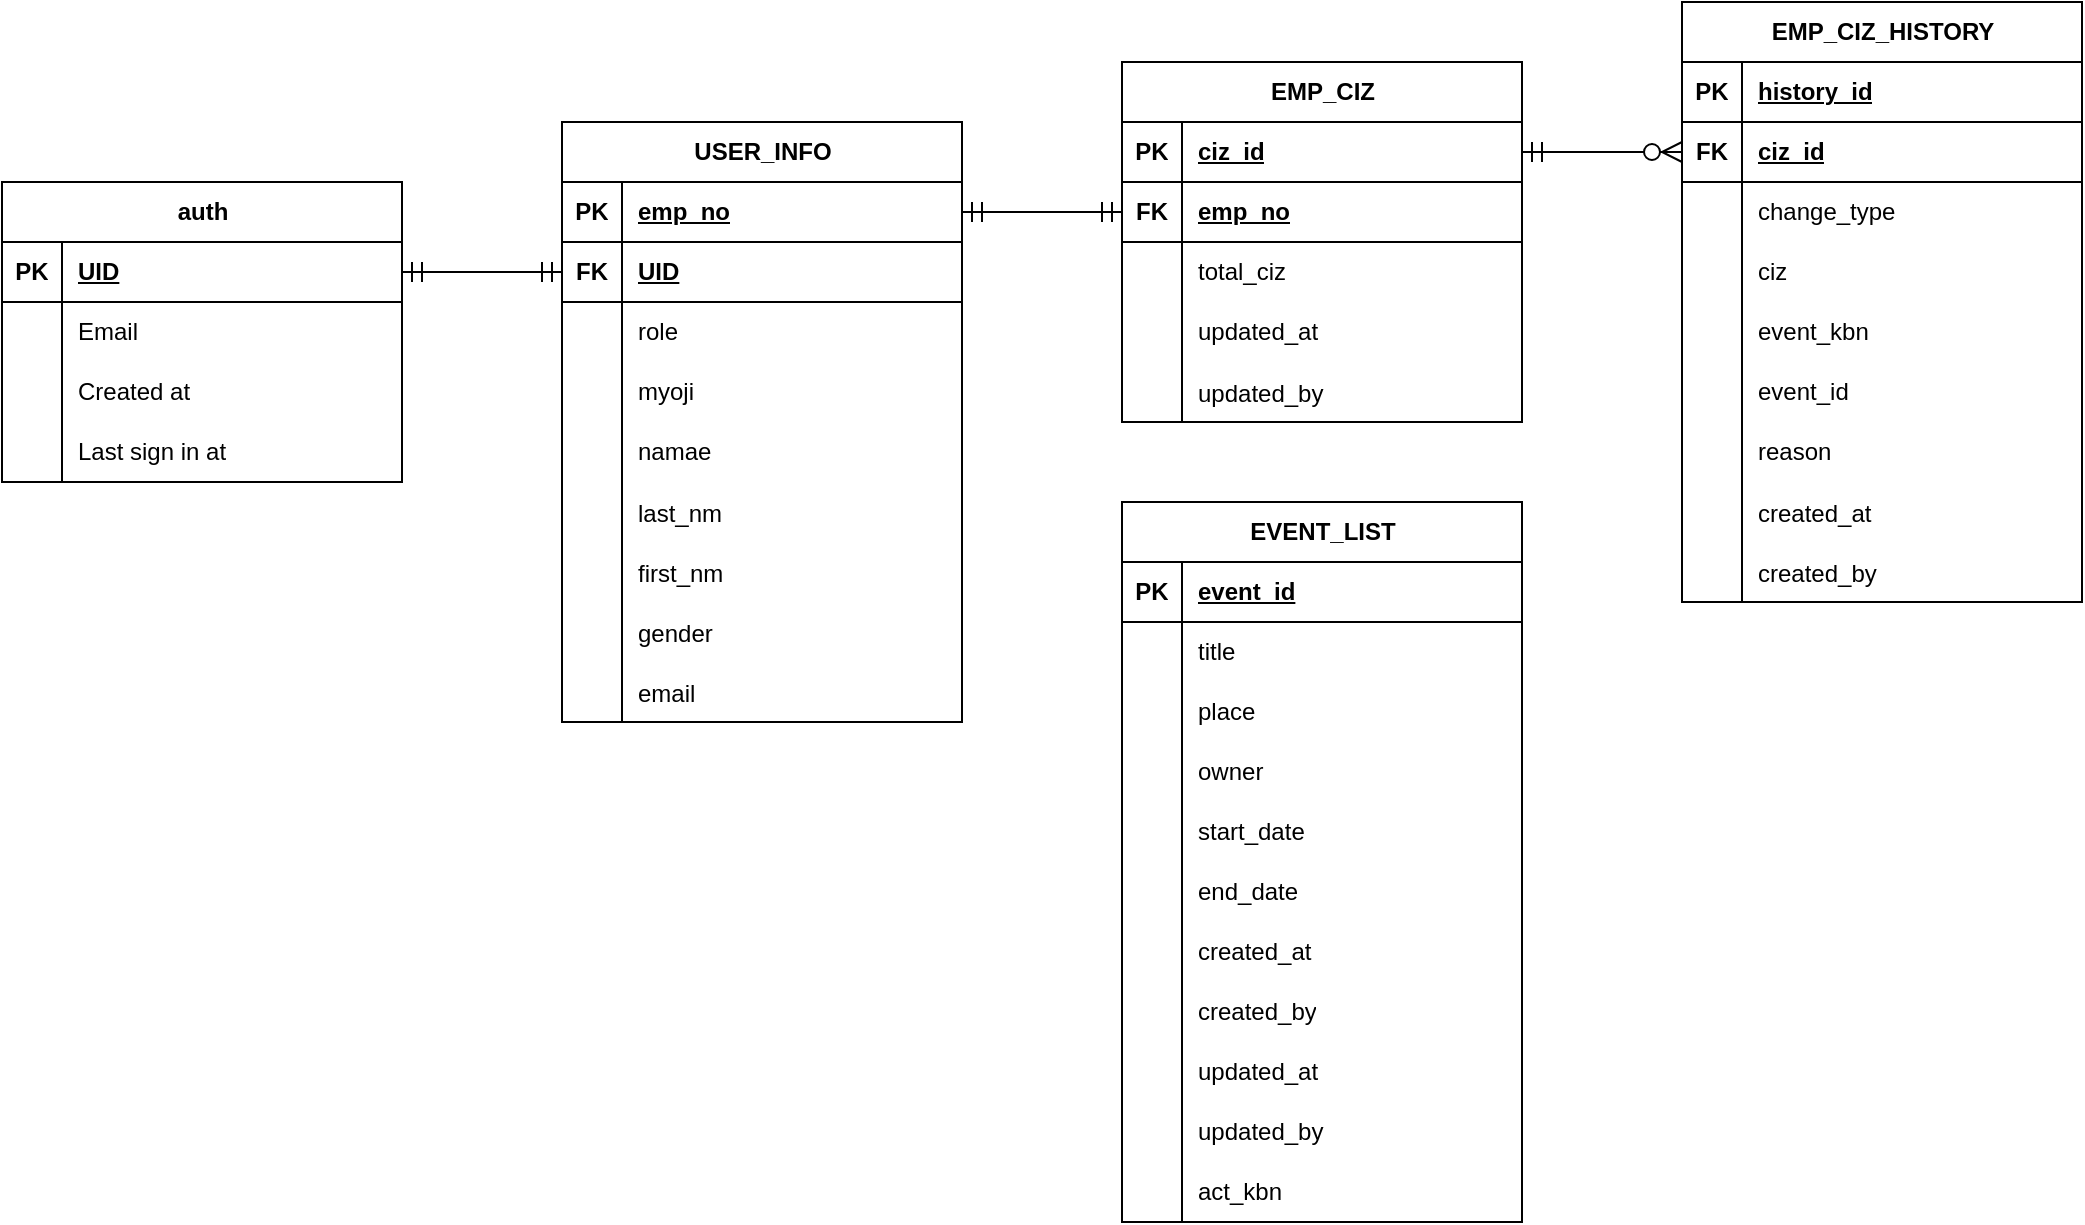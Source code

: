 <mxfile version="26.0.1">
  <diagram id="R2lEEEUBdFMjLlhIrx00" name="Page-1">
    <mxGraphModel dx="1434" dy="756" grid="1" gridSize="10" guides="1" tooltips="1" connect="1" arrows="1" fold="1" page="1" pageScale="1" pageWidth="850" pageHeight="1100" math="0" shadow="0" extFonts="Permanent Marker^https://fonts.googleapis.com/css?family=Permanent+Marker">
      <root>
        <mxCell id="0" />
        <mxCell id="1" parent="0" />
        <mxCell id="3L9xGnN6eGeEuHQQ9Hih-1" value="auth" style="shape=table;startSize=30;container=1;collapsible=1;childLayout=tableLayout;fixedRows=1;rowLines=0;fontStyle=1;align=center;resizeLast=1;html=1;" parent="1" vertex="1">
          <mxGeometry x="40" y="120" width="200" height="150" as="geometry">
            <mxRectangle x="80" y="190" width="60" height="30" as="alternateBounds" />
          </mxGeometry>
        </mxCell>
        <mxCell id="3L9xGnN6eGeEuHQQ9Hih-2" value="" style="shape=tableRow;horizontal=0;startSize=0;swimlaneHead=0;swimlaneBody=0;fillColor=none;collapsible=0;dropTarget=0;points=[[0,0.5],[1,0.5]];portConstraint=eastwest;top=0;left=0;right=0;bottom=1;" parent="3L9xGnN6eGeEuHQQ9Hih-1" vertex="1">
          <mxGeometry y="30" width="200" height="30" as="geometry" />
        </mxCell>
        <mxCell id="3L9xGnN6eGeEuHQQ9Hih-3" value="PK" style="shape=partialRectangle;connectable=0;fillColor=none;top=0;left=0;bottom=0;right=0;fontStyle=1;overflow=hidden;whiteSpace=wrap;html=1;" parent="3L9xGnN6eGeEuHQQ9Hih-2" vertex="1">
          <mxGeometry width="30" height="30" as="geometry">
            <mxRectangle width="30" height="30" as="alternateBounds" />
          </mxGeometry>
        </mxCell>
        <mxCell id="3L9xGnN6eGeEuHQQ9Hih-4" value="UID" style="shape=partialRectangle;connectable=0;fillColor=none;top=0;left=0;bottom=0;right=0;align=left;spacingLeft=6;fontStyle=5;overflow=hidden;whiteSpace=wrap;html=1;" parent="3L9xGnN6eGeEuHQQ9Hih-2" vertex="1">
          <mxGeometry x="30" width="170" height="30" as="geometry">
            <mxRectangle width="170" height="30" as="alternateBounds" />
          </mxGeometry>
        </mxCell>
        <mxCell id="3L9xGnN6eGeEuHQQ9Hih-5" value="" style="shape=tableRow;horizontal=0;startSize=0;swimlaneHead=0;swimlaneBody=0;fillColor=none;collapsible=0;dropTarget=0;points=[[0,0.5],[1,0.5]];portConstraint=eastwest;top=0;left=0;right=0;bottom=0;" parent="3L9xGnN6eGeEuHQQ9Hih-1" vertex="1">
          <mxGeometry y="60" width="200" height="30" as="geometry" />
        </mxCell>
        <mxCell id="3L9xGnN6eGeEuHQQ9Hih-6" value="" style="shape=partialRectangle;connectable=0;fillColor=none;top=0;left=0;bottom=0;right=0;editable=1;overflow=hidden;whiteSpace=wrap;html=1;" parent="3L9xGnN6eGeEuHQQ9Hih-5" vertex="1">
          <mxGeometry width="30" height="30" as="geometry">
            <mxRectangle width="30" height="30" as="alternateBounds" />
          </mxGeometry>
        </mxCell>
        <mxCell id="3L9xGnN6eGeEuHQQ9Hih-7" value="Email" style="shape=partialRectangle;connectable=0;fillColor=none;top=0;left=0;bottom=0;right=0;align=left;spacingLeft=6;overflow=hidden;whiteSpace=wrap;html=1;" parent="3L9xGnN6eGeEuHQQ9Hih-5" vertex="1">
          <mxGeometry x="30" width="170" height="30" as="geometry">
            <mxRectangle width="170" height="30" as="alternateBounds" />
          </mxGeometry>
        </mxCell>
        <mxCell id="3L9xGnN6eGeEuHQQ9Hih-8" value="" style="shape=tableRow;horizontal=0;startSize=0;swimlaneHead=0;swimlaneBody=0;fillColor=none;collapsible=0;dropTarget=0;points=[[0,0.5],[1,0.5]];portConstraint=eastwest;top=0;left=0;right=0;bottom=0;" parent="3L9xGnN6eGeEuHQQ9Hih-1" vertex="1">
          <mxGeometry y="90" width="200" height="30" as="geometry" />
        </mxCell>
        <mxCell id="3L9xGnN6eGeEuHQQ9Hih-9" value="" style="shape=partialRectangle;connectable=0;fillColor=none;top=0;left=0;bottom=0;right=0;editable=1;overflow=hidden;whiteSpace=wrap;html=1;" parent="3L9xGnN6eGeEuHQQ9Hih-8" vertex="1">
          <mxGeometry width="30" height="30" as="geometry">
            <mxRectangle width="30" height="30" as="alternateBounds" />
          </mxGeometry>
        </mxCell>
        <mxCell id="3L9xGnN6eGeEuHQQ9Hih-10" value="Created at" style="shape=partialRectangle;connectable=0;fillColor=none;top=0;left=0;bottom=0;right=0;align=left;spacingLeft=6;overflow=hidden;whiteSpace=wrap;html=1;" parent="3L9xGnN6eGeEuHQQ9Hih-8" vertex="1">
          <mxGeometry x="30" width="170" height="30" as="geometry">
            <mxRectangle width="170" height="30" as="alternateBounds" />
          </mxGeometry>
        </mxCell>
        <mxCell id="3L9xGnN6eGeEuHQQ9Hih-11" value="" style="shape=tableRow;horizontal=0;startSize=0;swimlaneHead=0;swimlaneBody=0;fillColor=none;collapsible=0;dropTarget=0;points=[[0,0.5],[1,0.5]];portConstraint=eastwest;top=0;left=0;right=0;bottom=0;" parent="3L9xGnN6eGeEuHQQ9Hih-1" vertex="1">
          <mxGeometry y="120" width="200" height="30" as="geometry" />
        </mxCell>
        <mxCell id="3L9xGnN6eGeEuHQQ9Hih-12" value="" style="shape=partialRectangle;connectable=0;fillColor=none;top=0;left=0;bottom=0;right=0;editable=1;overflow=hidden;whiteSpace=wrap;html=1;" parent="3L9xGnN6eGeEuHQQ9Hih-11" vertex="1">
          <mxGeometry width="30" height="30" as="geometry">
            <mxRectangle width="30" height="30" as="alternateBounds" />
          </mxGeometry>
        </mxCell>
        <mxCell id="3L9xGnN6eGeEuHQQ9Hih-13" value="Last sign in at" style="shape=partialRectangle;connectable=0;fillColor=none;top=0;left=0;bottom=0;right=0;align=left;spacingLeft=6;overflow=hidden;whiteSpace=wrap;html=1;" parent="3L9xGnN6eGeEuHQQ9Hih-11" vertex="1">
          <mxGeometry x="30" width="170" height="30" as="geometry">
            <mxRectangle width="170" height="30" as="alternateBounds" />
          </mxGeometry>
        </mxCell>
        <mxCell id="3L9xGnN6eGeEuHQQ9Hih-14" value="" style="edgeStyle=entityRelationEdgeStyle;fontSize=12;html=1;endArrow=ERmandOne;startArrow=ERmandOne;rounded=0;startSize=8;endSize=8;curved=1;exitX=1;exitY=0.5;exitDx=0;exitDy=0;entryX=0;entryY=0.5;entryDx=0;entryDy=0;" parent="1" source="3L9xGnN6eGeEuHQQ9Hih-2" target="3L9xGnN6eGeEuHQQ9Hih-34" edge="1">
          <mxGeometry width="100" height="100" relative="1" as="geometry">
            <mxPoint x="570" y="390" as="sourcePoint" />
            <mxPoint x="330" y="230" as="targetPoint" />
            <Array as="points">
              <mxPoint x="320" y="180" />
              <mxPoint x="300" y="150" />
              <mxPoint x="320" y="140" />
              <mxPoint x="240" y="190" />
            </Array>
          </mxGeometry>
        </mxCell>
        <mxCell id="3L9xGnN6eGeEuHQQ9Hih-15" value="USER_INFO" style="shape=table;startSize=30;container=1;collapsible=1;childLayout=tableLayout;fixedRows=1;rowLines=0;fontStyle=1;align=center;resizeLast=1;html=1;" parent="1" vertex="1">
          <mxGeometry x="320" y="90" width="200" height="300" as="geometry" />
        </mxCell>
        <mxCell id="3L9xGnN6eGeEuHQQ9Hih-16" value="" style="shape=tableRow;horizontal=0;startSize=0;swimlaneHead=0;swimlaneBody=0;fillColor=none;collapsible=0;dropTarget=0;points=[[0,0.5],[1,0.5]];portConstraint=eastwest;top=0;left=0;right=0;bottom=1;" parent="3L9xGnN6eGeEuHQQ9Hih-15" vertex="1">
          <mxGeometry y="30" width="200" height="30" as="geometry" />
        </mxCell>
        <mxCell id="3L9xGnN6eGeEuHQQ9Hih-17" value="PK" style="shape=partialRectangle;connectable=0;fillColor=none;top=0;left=0;bottom=0;right=0;fontStyle=1;overflow=hidden;whiteSpace=wrap;html=1;" parent="3L9xGnN6eGeEuHQQ9Hih-16" vertex="1">
          <mxGeometry width="30" height="30" as="geometry">
            <mxRectangle width="30" height="30" as="alternateBounds" />
          </mxGeometry>
        </mxCell>
        <mxCell id="3L9xGnN6eGeEuHQQ9Hih-18" value="emp_no" style="shape=partialRectangle;connectable=0;fillColor=none;top=0;left=0;bottom=0;right=0;align=left;spacingLeft=6;fontStyle=5;overflow=hidden;whiteSpace=wrap;html=1;" parent="3L9xGnN6eGeEuHQQ9Hih-16" vertex="1">
          <mxGeometry x="30" width="170" height="30" as="geometry">
            <mxRectangle width="170" height="30" as="alternateBounds" />
          </mxGeometry>
        </mxCell>
        <mxCell id="3L9xGnN6eGeEuHQQ9Hih-34" value="" style="shape=tableRow;horizontal=0;startSize=0;swimlaneHead=0;swimlaneBody=0;fillColor=none;collapsible=0;dropTarget=0;points=[[0,0.5],[1,0.5]];portConstraint=eastwest;top=0;left=0;right=0;bottom=1;" parent="3L9xGnN6eGeEuHQQ9Hih-15" vertex="1">
          <mxGeometry y="60" width="200" height="30" as="geometry" />
        </mxCell>
        <mxCell id="3L9xGnN6eGeEuHQQ9Hih-35" value="FK" style="shape=partialRectangle;connectable=0;fillColor=none;top=0;left=0;bottom=0;right=0;fontStyle=1;overflow=hidden;whiteSpace=wrap;html=1;" parent="3L9xGnN6eGeEuHQQ9Hih-34" vertex="1">
          <mxGeometry width="30" height="30" as="geometry">
            <mxRectangle width="30" height="30" as="alternateBounds" />
          </mxGeometry>
        </mxCell>
        <mxCell id="3L9xGnN6eGeEuHQQ9Hih-36" value="UID" style="shape=partialRectangle;connectable=0;fillColor=none;top=0;left=0;bottom=0;right=0;align=left;spacingLeft=6;fontStyle=5;overflow=hidden;whiteSpace=wrap;html=1;" parent="3L9xGnN6eGeEuHQQ9Hih-34" vertex="1">
          <mxGeometry x="30" width="170" height="30" as="geometry">
            <mxRectangle width="170" height="30" as="alternateBounds" />
          </mxGeometry>
        </mxCell>
        <mxCell id="3L9xGnN6eGeEuHQQ9Hih-19" value="" style="shape=tableRow;horizontal=0;startSize=0;swimlaneHead=0;swimlaneBody=0;fillColor=none;collapsible=0;dropTarget=0;points=[[0,0.5],[1,0.5]];portConstraint=eastwest;top=0;left=0;right=0;bottom=0;" parent="3L9xGnN6eGeEuHQQ9Hih-15" vertex="1">
          <mxGeometry y="90" width="200" height="30" as="geometry" />
        </mxCell>
        <mxCell id="3L9xGnN6eGeEuHQQ9Hih-20" value="" style="shape=partialRectangle;connectable=0;fillColor=none;top=0;left=0;bottom=0;right=0;editable=1;overflow=hidden;whiteSpace=wrap;html=1;" parent="3L9xGnN6eGeEuHQQ9Hih-19" vertex="1">
          <mxGeometry width="30" height="30" as="geometry">
            <mxRectangle width="30" height="30" as="alternateBounds" />
          </mxGeometry>
        </mxCell>
        <mxCell id="3L9xGnN6eGeEuHQQ9Hih-21" value="role" style="shape=partialRectangle;connectable=0;fillColor=none;top=0;left=0;bottom=0;right=0;align=left;spacingLeft=6;overflow=hidden;whiteSpace=wrap;html=1;" parent="3L9xGnN6eGeEuHQQ9Hih-19" vertex="1">
          <mxGeometry x="30" width="170" height="30" as="geometry">
            <mxRectangle width="170" height="30" as="alternateBounds" />
          </mxGeometry>
        </mxCell>
        <mxCell id="3L9xGnN6eGeEuHQQ9Hih-22" value="" style="shape=tableRow;horizontal=0;startSize=0;swimlaneHead=0;swimlaneBody=0;fillColor=none;collapsible=0;dropTarget=0;points=[[0,0.5],[1,0.5]];portConstraint=eastwest;top=0;left=0;right=0;bottom=0;" parent="3L9xGnN6eGeEuHQQ9Hih-15" vertex="1">
          <mxGeometry y="120" width="200" height="30" as="geometry" />
        </mxCell>
        <mxCell id="3L9xGnN6eGeEuHQQ9Hih-23" value="" style="shape=partialRectangle;connectable=0;fillColor=none;top=0;left=0;bottom=0;right=0;editable=1;overflow=hidden;whiteSpace=wrap;html=1;" parent="3L9xGnN6eGeEuHQQ9Hih-22" vertex="1">
          <mxGeometry width="30" height="30" as="geometry">
            <mxRectangle width="30" height="30" as="alternateBounds" />
          </mxGeometry>
        </mxCell>
        <mxCell id="3L9xGnN6eGeEuHQQ9Hih-24" value="myoji" style="shape=partialRectangle;connectable=0;fillColor=none;top=0;left=0;bottom=0;right=0;align=left;spacingLeft=6;overflow=hidden;whiteSpace=wrap;html=1;" parent="3L9xGnN6eGeEuHQQ9Hih-22" vertex="1">
          <mxGeometry x="30" width="170" height="30" as="geometry">
            <mxRectangle width="170" height="30" as="alternateBounds" />
          </mxGeometry>
        </mxCell>
        <mxCell id="3L9xGnN6eGeEuHQQ9Hih-25" value="" style="shape=tableRow;horizontal=0;startSize=0;swimlaneHead=0;swimlaneBody=0;fillColor=none;collapsible=0;dropTarget=0;points=[[0,0.5],[1,0.5]];portConstraint=eastwest;top=0;left=0;right=0;bottom=0;" parent="3L9xGnN6eGeEuHQQ9Hih-15" vertex="1">
          <mxGeometry y="150" width="200" height="30" as="geometry" />
        </mxCell>
        <mxCell id="3L9xGnN6eGeEuHQQ9Hih-26" value="" style="shape=partialRectangle;connectable=0;fillColor=none;top=0;left=0;bottom=0;right=0;editable=1;overflow=hidden;whiteSpace=wrap;html=1;" parent="3L9xGnN6eGeEuHQQ9Hih-25" vertex="1">
          <mxGeometry width="30" height="30" as="geometry">
            <mxRectangle width="30" height="30" as="alternateBounds" />
          </mxGeometry>
        </mxCell>
        <mxCell id="3L9xGnN6eGeEuHQQ9Hih-27" value="namae" style="shape=partialRectangle;connectable=0;fillColor=none;top=0;left=0;bottom=0;right=0;align=left;spacingLeft=6;overflow=hidden;whiteSpace=wrap;html=1;" parent="3L9xGnN6eGeEuHQQ9Hih-25" vertex="1">
          <mxGeometry x="30" width="170" height="30" as="geometry">
            <mxRectangle width="170" height="30" as="alternateBounds" />
          </mxGeometry>
        </mxCell>
        <mxCell id="3L9xGnN6eGeEuHQQ9Hih-58" value="" style="shape=tableRow;horizontal=0;startSize=0;swimlaneHead=0;swimlaneBody=0;fillColor=none;collapsible=0;dropTarget=0;points=[[0,0.5],[1,0.5]];portConstraint=eastwest;top=0;left=0;right=0;bottom=0;" parent="3L9xGnN6eGeEuHQQ9Hih-15" vertex="1">
          <mxGeometry y="180" width="200" height="30" as="geometry" />
        </mxCell>
        <mxCell id="3L9xGnN6eGeEuHQQ9Hih-59" value="" style="shape=partialRectangle;connectable=0;fillColor=none;top=0;left=0;bottom=0;right=0;editable=1;overflow=hidden;" parent="3L9xGnN6eGeEuHQQ9Hih-58" vertex="1">
          <mxGeometry width="30" height="30" as="geometry">
            <mxRectangle width="30" height="30" as="alternateBounds" />
          </mxGeometry>
        </mxCell>
        <mxCell id="3L9xGnN6eGeEuHQQ9Hih-60" value="last_nm" style="shape=partialRectangle;connectable=0;fillColor=none;top=0;left=0;bottom=0;right=0;align=left;spacingLeft=6;overflow=hidden;" parent="3L9xGnN6eGeEuHQQ9Hih-58" vertex="1">
          <mxGeometry x="30" width="170" height="30" as="geometry">
            <mxRectangle width="170" height="30" as="alternateBounds" />
          </mxGeometry>
        </mxCell>
        <mxCell id="3L9xGnN6eGeEuHQQ9Hih-50" value="" style="shape=tableRow;horizontal=0;startSize=0;swimlaneHead=0;swimlaneBody=0;fillColor=none;collapsible=0;dropTarget=0;points=[[0,0.5],[1,0.5]];portConstraint=eastwest;top=0;left=0;right=0;bottom=0;" parent="3L9xGnN6eGeEuHQQ9Hih-15" vertex="1">
          <mxGeometry y="210" width="200" height="30" as="geometry" />
        </mxCell>
        <mxCell id="3L9xGnN6eGeEuHQQ9Hih-51" value="" style="shape=partialRectangle;connectable=0;fillColor=none;top=0;left=0;bottom=0;right=0;editable=1;overflow=hidden;" parent="3L9xGnN6eGeEuHQQ9Hih-50" vertex="1">
          <mxGeometry width="30" height="30" as="geometry">
            <mxRectangle width="30" height="30" as="alternateBounds" />
          </mxGeometry>
        </mxCell>
        <mxCell id="3L9xGnN6eGeEuHQQ9Hih-52" value="first_nm" style="shape=partialRectangle;connectable=0;fillColor=none;top=0;left=0;bottom=0;right=0;align=left;spacingLeft=6;overflow=hidden;" parent="3L9xGnN6eGeEuHQQ9Hih-50" vertex="1">
          <mxGeometry x="30" width="170" height="30" as="geometry">
            <mxRectangle width="170" height="30" as="alternateBounds" />
          </mxGeometry>
        </mxCell>
        <mxCell id="3L9xGnN6eGeEuHQQ9Hih-46" value="" style="shape=tableRow;horizontal=0;startSize=0;swimlaneHead=0;swimlaneBody=0;fillColor=none;collapsible=0;dropTarget=0;points=[[0,0.5],[1,0.5]];portConstraint=eastwest;top=0;left=0;right=0;bottom=0;" parent="3L9xGnN6eGeEuHQQ9Hih-15" vertex="1">
          <mxGeometry y="240" width="200" height="30" as="geometry" />
        </mxCell>
        <mxCell id="3L9xGnN6eGeEuHQQ9Hih-47" value="" style="shape=partialRectangle;connectable=0;fillColor=none;top=0;left=0;bottom=0;right=0;editable=1;overflow=hidden;" parent="3L9xGnN6eGeEuHQQ9Hih-46" vertex="1">
          <mxGeometry width="30" height="30" as="geometry">
            <mxRectangle width="30" height="30" as="alternateBounds" />
          </mxGeometry>
        </mxCell>
        <mxCell id="3L9xGnN6eGeEuHQQ9Hih-48" value="gender" style="shape=partialRectangle;connectable=0;fillColor=none;top=0;left=0;bottom=0;right=0;align=left;spacingLeft=6;overflow=hidden;" parent="3L9xGnN6eGeEuHQQ9Hih-46" vertex="1">
          <mxGeometry x="30" width="170" height="30" as="geometry">
            <mxRectangle width="170" height="30" as="alternateBounds" />
          </mxGeometry>
        </mxCell>
        <mxCell id="3L9xGnN6eGeEuHQQ9Hih-54" value="" style="shape=tableRow;horizontal=0;startSize=0;swimlaneHead=0;swimlaneBody=0;fillColor=none;collapsible=0;dropTarget=0;points=[[0,0.5],[1,0.5]];portConstraint=eastwest;top=0;left=0;right=0;bottom=0;" parent="3L9xGnN6eGeEuHQQ9Hih-15" vertex="1">
          <mxGeometry y="270" width="200" height="30" as="geometry" />
        </mxCell>
        <mxCell id="3L9xGnN6eGeEuHQQ9Hih-55" value="" style="shape=partialRectangle;connectable=0;fillColor=none;top=0;left=0;bottom=0;right=0;editable=1;overflow=hidden;" parent="3L9xGnN6eGeEuHQQ9Hih-54" vertex="1">
          <mxGeometry width="30" height="30" as="geometry">
            <mxRectangle width="30" height="30" as="alternateBounds" />
          </mxGeometry>
        </mxCell>
        <mxCell id="3L9xGnN6eGeEuHQQ9Hih-56" value="email" style="shape=partialRectangle;connectable=0;fillColor=none;top=0;left=0;bottom=0;right=0;align=left;spacingLeft=6;overflow=hidden;" parent="3L9xGnN6eGeEuHQQ9Hih-54" vertex="1">
          <mxGeometry x="30" width="170" height="30" as="geometry">
            <mxRectangle width="170" height="30" as="alternateBounds" />
          </mxGeometry>
        </mxCell>
        <mxCell id="3L9xGnN6eGeEuHQQ9Hih-61" value="EMP_CIZ" style="shape=table;startSize=30;container=1;collapsible=1;childLayout=tableLayout;fixedRows=1;rowLines=0;fontStyle=1;align=center;resizeLast=1;html=1;" parent="1" vertex="1">
          <mxGeometry x="600" y="60" width="200" height="180" as="geometry" />
        </mxCell>
        <mxCell id="3L9xGnN6eGeEuHQQ9Hih-62" value="" style="shape=tableRow;horizontal=0;startSize=0;swimlaneHead=0;swimlaneBody=0;fillColor=none;collapsible=0;dropTarget=0;points=[[0,0.5],[1,0.5]];portConstraint=eastwest;top=0;left=0;right=0;bottom=1;" parent="3L9xGnN6eGeEuHQQ9Hih-61" vertex="1">
          <mxGeometry y="30" width="200" height="30" as="geometry" />
        </mxCell>
        <mxCell id="3L9xGnN6eGeEuHQQ9Hih-63" value="PK" style="shape=partialRectangle;connectable=0;fillColor=none;top=0;left=0;bottom=0;right=0;fontStyle=1;overflow=hidden;whiteSpace=wrap;html=1;" parent="3L9xGnN6eGeEuHQQ9Hih-62" vertex="1">
          <mxGeometry width="30" height="30" as="geometry">
            <mxRectangle width="30" height="30" as="alternateBounds" />
          </mxGeometry>
        </mxCell>
        <mxCell id="3L9xGnN6eGeEuHQQ9Hih-64" value="ciz_id" style="shape=partialRectangle;connectable=0;fillColor=none;top=0;left=0;bottom=0;right=0;align=left;spacingLeft=6;fontStyle=5;overflow=hidden;whiteSpace=wrap;html=1;" parent="3L9xGnN6eGeEuHQQ9Hih-62" vertex="1">
          <mxGeometry x="30" width="170" height="30" as="geometry">
            <mxRectangle width="170" height="30" as="alternateBounds" />
          </mxGeometry>
        </mxCell>
        <mxCell id="3L9xGnN6eGeEuHQQ9Hih-79" value="" style="shape=tableRow;horizontal=0;startSize=0;swimlaneHead=0;swimlaneBody=0;fillColor=none;collapsible=0;dropTarget=0;points=[[0,0.5],[1,0.5]];portConstraint=eastwest;top=0;left=0;right=0;bottom=1;" parent="3L9xGnN6eGeEuHQQ9Hih-61" vertex="1">
          <mxGeometry y="60" width="200" height="30" as="geometry" />
        </mxCell>
        <mxCell id="3L9xGnN6eGeEuHQQ9Hih-80" value="FK" style="shape=partialRectangle;connectable=0;fillColor=none;top=0;left=0;bottom=0;right=0;fontStyle=1;overflow=hidden;whiteSpace=wrap;html=1;" parent="3L9xGnN6eGeEuHQQ9Hih-79" vertex="1">
          <mxGeometry width="30" height="30" as="geometry">
            <mxRectangle width="30" height="30" as="alternateBounds" />
          </mxGeometry>
        </mxCell>
        <mxCell id="3L9xGnN6eGeEuHQQ9Hih-81" value="emp_no" style="shape=partialRectangle;connectable=0;fillColor=none;top=0;left=0;bottom=0;right=0;align=left;spacingLeft=6;fontStyle=5;overflow=hidden;whiteSpace=wrap;html=1;" parent="3L9xGnN6eGeEuHQQ9Hih-79" vertex="1">
          <mxGeometry x="30" width="170" height="30" as="geometry">
            <mxRectangle width="170" height="30" as="alternateBounds" />
          </mxGeometry>
        </mxCell>
        <mxCell id="3L9xGnN6eGeEuHQQ9Hih-65" value="" style="shape=tableRow;horizontal=0;startSize=0;swimlaneHead=0;swimlaneBody=0;fillColor=none;collapsible=0;dropTarget=0;points=[[0,0.5],[1,0.5]];portConstraint=eastwest;top=0;left=0;right=0;bottom=0;" parent="3L9xGnN6eGeEuHQQ9Hih-61" vertex="1">
          <mxGeometry y="90" width="200" height="30" as="geometry" />
        </mxCell>
        <mxCell id="3L9xGnN6eGeEuHQQ9Hih-66" value="" style="shape=partialRectangle;connectable=0;fillColor=none;top=0;left=0;bottom=0;right=0;editable=1;overflow=hidden;whiteSpace=wrap;html=1;" parent="3L9xGnN6eGeEuHQQ9Hih-65" vertex="1">
          <mxGeometry width="30" height="30" as="geometry">
            <mxRectangle width="30" height="30" as="alternateBounds" />
          </mxGeometry>
        </mxCell>
        <mxCell id="3L9xGnN6eGeEuHQQ9Hih-67" value="total_ciz" style="shape=partialRectangle;connectable=0;fillColor=none;top=0;left=0;bottom=0;right=0;align=left;spacingLeft=6;overflow=hidden;whiteSpace=wrap;html=1;" parent="3L9xGnN6eGeEuHQQ9Hih-65" vertex="1">
          <mxGeometry x="30" width="170" height="30" as="geometry">
            <mxRectangle width="170" height="30" as="alternateBounds" />
          </mxGeometry>
        </mxCell>
        <mxCell id="3L9xGnN6eGeEuHQQ9Hih-68" value="" style="shape=tableRow;horizontal=0;startSize=0;swimlaneHead=0;swimlaneBody=0;fillColor=none;collapsible=0;dropTarget=0;points=[[0,0.5],[1,0.5]];portConstraint=eastwest;top=0;left=0;right=0;bottom=0;" parent="3L9xGnN6eGeEuHQQ9Hih-61" vertex="1">
          <mxGeometry y="120" width="200" height="30" as="geometry" />
        </mxCell>
        <mxCell id="3L9xGnN6eGeEuHQQ9Hih-69" value="" style="shape=partialRectangle;connectable=0;fillColor=none;top=0;left=0;bottom=0;right=0;editable=1;overflow=hidden;whiteSpace=wrap;html=1;" parent="3L9xGnN6eGeEuHQQ9Hih-68" vertex="1">
          <mxGeometry width="30" height="30" as="geometry">
            <mxRectangle width="30" height="30" as="alternateBounds" />
          </mxGeometry>
        </mxCell>
        <mxCell id="3L9xGnN6eGeEuHQQ9Hih-70" value="updated_at" style="shape=partialRectangle;connectable=0;fillColor=none;top=0;left=0;bottom=0;right=0;align=left;spacingLeft=6;overflow=hidden;whiteSpace=wrap;html=1;" parent="3L9xGnN6eGeEuHQQ9Hih-68" vertex="1">
          <mxGeometry x="30" width="170" height="30" as="geometry">
            <mxRectangle width="170" height="30" as="alternateBounds" />
          </mxGeometry>
        </mxCell>
        <mxCell id="3L9xGnN6eGeEuHQQ9Hih-86" value="" style="shape=tableRow;horizontal=0;startSize=0;swimlaneHead=0;swimlaneBody=0;fillColor=none;collapsible=0;dropTarget=0;points=[[0,0.5],[1,0.5]];portConstraint=eastwest;top=0;left=0;right=0;bottom=0;" parent="3L9xGnN6eGeEuHQQ9Hih-61" vertex="1">
          <mxGeometry y="150" width="200" height="30" as="geometry" />
        </mxCell>
        <mxCell id="3L9xGnN6eGeEuHQQ9Hih-87" value="" style="shape=partialRectangle;connectable=0;fillColor=none;top=0;left=0;bottom=0;right=0;editable=1;overflow=hidden;" parent="3L9xGnN6eGeEuHQQ9Hih-86" vertex="1">
          <mxGeometry width="30" height="30" as="geometry">
            <mxRectangle width="30" height="30" as="alternateBounds" />
          </mxGeometry>
        </mxCell>
        <mxCell id="3L9xGnN6eGeEuHQQ9Hih-88" value="updated_by" style="shape=partialRectangle;connectable=0;fillColor=none;top=0;left=0;bottom=0;right=0;align=left;spacingLeft=6;overflow=hidden;" parent="3L9xGnN6eGeEuHQQ9Hih-86" vertex="1">
          <mxGeometry x="30" width="170" height="30" as="geometry">
            <mxRectangle width="170" height="30" as="alternateBounds" />
          </mxGeometry>
        </mxCell>
        <mxCell id="3L9xGnN6eGeEuHQQ9Hih-74" value="" style="edgeStyle=entityRelationEdgeStyle;fontSize=12;html=1;endArrow=ERmandOne;startArrow=ERmandOne;rounded=0;startSize=8;endSize=8;curved=1;exitX=1;exitY=0.5;exitDx=0;exitDy=0;entryX=0;entryY=0.5;entryDx=0;entryDy=0;" parent="1" source="3L9xGnN6eGeEuHQQ9Hih-16" target="3L9xGnN6eGeEuHQQ9Hih-79" edge="1">
          <mxGeometry width="100" height="100" relative="1" as="geometry">
            <mxPoint x="630" y="380" as="sourcePoint" />
            <mxPoint x="730" y="280" as="targetPoint" />
          </mxGeometry>
        </mxCell>
        <mxCell id="3L9xGnN6eGeEuHQQ9Hih-90" value="EMP_CIZ_HISTORY" style="shape=table;startSize=30;container=1;collapsible=1;childLayout=tableLayout;fixedRows=1;rowLines=0;fontStyle=1;align=center;resizeLast=1;html=1;" parent="1" vertex="1">
          <mxGeometry x="880" y="30" width="200" height="300" as="geometry" />
        </mxCell>
        <mxCell id="3L9xGnN6eGeEuHQQ9Hih-91" value="" style="shape=tableRow;horizontal=0;startSize=0;swimlaneHead=0;swimlaneBody=0;fillColor=none;collapsible=0;dropTarget=0;points=[[0,0.5],[1,0.5]];portConstraint=eastwest;top=0;left=0;right=0;bottom=1;" parent="3L9xGnN6eGeEuHQQ9Hih-90" vertex="1">
          <mxGeometry y="30" width="200" height="30" as="geometry" />
        </mxCell>
        <mxCell id="3L9xGnN6eGeEuHQQ9Hih-92" value="PK" style="shape=partialRectangle;connectable=0;fillColor=none;top=0;left=0;bottom=0;right=0;fontStyle=1;overflow=hidden;whiteSpace=wrap;html=1;" parent="3L9xGnN6eGeEuHQQ9Hih-91" vertex="1">
          <mxGeometry width="30" height="30" as="geometry">
            <mxRectangle width="30" height="30" as="alternateBounds" />
          </mxGeometry>
        </mxCell>
        <mxCell id="3L9xGnN6eGeEuHQQ9Hih-93" value="history_id" style="shape=partialRectangle;connectable=0;fillColor=none;top=0;left=0;bottom=0;right=0;align=left;spacingLeft=6;fontStyle=5;overflow=hidden;whiteSpace=wrap;html=1;" parent="3L9xGnN6eGeEuHQQ9Hih-91" vertex="1">
          <mxGeometry x="30" width="170" height="30" as="geometry">
            <mxRectangle width="170" height="30" as="alternateBounds" />
          </mxGeometry>
        </mxCell>
        <mxCell id="3L9xGnN6eGeEuHQQ9Hih-94" value="" style="shape=tableRow;horizontal=0;startSize=0;swimlaneHead=0;swimlaneBody=0;fillColor=none;collapsible=0;dropTarget=0;points=[[0,0.5],[1,0.5]];portConstraint=eastwest;top=0;left=0;right=0;bottom=1;" parent="3L9xGnN6eGeEuHQQ9Hih-90" vertex="1">
          <mxGeometry y="60" width="200" height="30" as="geometry" />
        </mxCell>
        <mxCell id="3L9xGnN6eGeEuHQQ9Hih-95" value="FK" style="shape=partialRectangle;connectable=0;fillColor=none;top=0;left=0;bottom=0;right=0;fontStyle=1;overflow=hidden;whiteSpace=wrap;html=1;" parent="3L9xGnN6eGeEuHQQ9Hih-94" vertex="1">
          <mxGeometry width="30" height="30" as="geometry">
            <mxRectangle width="30" height="30" as="alternateBounds" />
          </mxGeometry>
        </mxCell>
        <mxCell id="3L9xGnN6eGeEuHQQ9Hih-96" value="ciz_id" style="shape=partialRectangle;connectable=0;fillColor=none;top=0;left=0;bottom=0;right=0;align=left;spacingLeft=6;fontStyle=5;overflow=hidden;whiteSpace=wrap;html=1;" parent="3L9xGnN6eGeEuHQQ9Hih-94" vertex="1">
          <mxGeometry x="30" width="170" height="30" as="geometry">
            <mxRectangle width="170" height="30" as="alternateBounds" />
          </mxGeometry>
        </mxCell>
        <mxCell id="3L9xGnN6eGeEuHQQ9Hih-97" value="" style="shape=tableRow;horizontal=0;startSize=0;swimlaneHead=0;swimlaneBody=0;fillColor=none;collapsible=0;dropTarget=0;points=[[0,0.5],[1,0.5]];portConstraint=eastwest;top=0;left=0;right=0;bottom=0;" parent="3L9xGnN6eGeEuHQQ9Hih-90" vertex="1">
          <mxGeometry y="90" width="200" height="30" as="geometry" />
        </mxCell>
        <mxCell id="3L9xGnN6eGeEuHQQ9Hih-98" value="" style="shape=partialRectangle;connectable=0;fillColor=none;top=0;left=0;bottom=0;right=0;editable=1;overflow=hidden;whiteSpace=wrap;html=1;" parent="3L9xGnN6eGeEuHQQ9Hih-97" vertex="1">
          <mxGeometry width="30" height="30" as="geometry">
            <mxRectangle width="30" height="30" as="alternateBounds" />
          </mxGeometry>
        </mxCell>
        <mxCell id="3L9xGnN6eGeEuHQQ9Hih-99" value="change_type" style="shape=partialRectangle;connectable=0;fillColor=none;top=0;left=0;bottom=0;right=0;align=left;spacingLeft=6;overflow=hidden;whiteSpace=wrap;html=1;" parent="3L9xGnN6eGeEuHQQ9Hih-97" vertex="1">
          <mxGeometry x="30" width="170" height="30" as="geometry">
            <mxRectangle width="170" height="30" as="alternateBounds" />
          </mxGeometry>
        </mxCell>
        <mxCell id="3L9xGnN6eGeEuHQQ9Hih-100" value="" style="shape=tableRow;horizontal=0;startSize=0;swimlaneHead=0;swimlaneBody=0;fillColor=none;collapsible=0;dropTarget=0;points=[[0,0.5],[1,0.5]];portConstraint=eastwest;top=0;left=0;right=0;bottom=0;" parent="3L9xGnN6eGeEuHQQ9Hih-90" vertex="1">
          <mxGeometry y="120" width="200" height="30" as="geometry" />
        </mxCell>
        <mxCell id="3L9xGnN6eGeEuHQQ9Hih-101" value="" style="shape=partialRectangle;connectable=0;fillColor=none;top=0;left=0;bottom=0;right=0;editable=1;overflow=hidden;whiteSpace=wrap;html=1;" parent="3L9xGnN6eGeEuHQQ9Hih-100" vertex="1">
          <mxGeometry width="30" height="30" as="geometry">
            <mxRectangle width="30" height="30" as="alternateBounds" />
          </mxGeometry>
        </mxCell>
        <mxCell id="3L9xGnN6eGeEuHQQ9Hih-102" value="ciz" style="shape=partialRectangle;connectable=0;fillColor=none;top=0;left=0;bottom=0;right=0;align=left;spacingLeft=6;overflow=hidden;whiteSpace=wrap;html=1;" parent="3L9xGnN6eGeEuHQQ9Hih-100" vertex="1">
          <mxGeometry x="30" width="170" height="30" as="geometry">
            <mxRectangle width="170" height="30" as="alternateBounds" />
          </mxGeometry>
        </mxCell>
        <mxCell id="50cYqpdlWoOd25MpJwcP-38" value="" style="shape=tableRow;horizontal=0;startSize=0;swimlaneHead=0;swimlaneBody=0;fillColor=none;collapsible=0;dropTarget=0;points=[[0,0.5],[1,0.5]];portConstraint=eastwest;top=0;left=0;right=0;bottom=0;" vertex="1" parent="3L9xGnN6eGeEuHQQ9Hih-90">
          <mxGeometry y="150" width="200" height="30" as="geometry" />
        </mxCell>
        <mxCell id="50cYqpdlWoOd25MpJwcP-39" value="" style="shape=partialRectangle;connectable=0;fillColor=none;top=0;left=0;bottom=0;right=0;editable=1;overflow=hidden;whiteSpace=wrap;html=1;" vertex="1" parent="50cYqpdlWoOd25MpJwcP-38">
          <mxGeometry width="30" height="30" as="geometry">
            <mxRectangle width="30" height="30" as="alternateBounds" />
          </mxGeometry>
        </mxCell>
        <mxCell id="50cYqpdlWoOd25MpJwcP-40" value="event_kbn" style="shape=partialRectangle;connectable=0;fillColor=none;top=0;left=0;bottom=0;right=0;align=left;spacingLeft=6;overflow=hidden;whiteSpace=wrap;html=1;" vertex="1" parent="50cYqpdlWoOd25MpJwcP-38">
          <mxGeometry x="30" width="170" height="30" as="geometry">
            <mxRectangle width="170" height="30" as="alternateBounds" />
          </mxGeometry>
        </mxCell>
        <mxCell id="50cYqpdlWoOd25MpJwcP-41" value="" style="shape=tableRow;horizontal=0;startSize=0;swimlaneHead=0;swimlaneBody=0;fillColor=none;collapsible=0;dropTarget=0;points=[[0,0.5],[1,0.5]];portConstraint=eastwest;top=0;left=0;right=0;bottom=0;" vertex="1" parent="3L9xGnN6eGeEuHQQ9Hih-90">
          <mxGeometry y="180" width="200" height="30" as="geometry" />
        </mxCell>
        <mxCell id="50cYqpdlWoOd25MpJwcP-42" value="" style="shape=partialRectangle;connectable=0;fillColor=none;top=0;left=0;bottom=0;right=0;editable=1;overflow=hidden;whiteSpace=wrap;html=1;" vertex="1" parent="50cYqpdlWoOd25MpJwcP-41">
          <mxGeometry width="30" height="30" as="geometry">
            <mxRectangle width="30" height="30" as="alternateBounds" />
          </mxGeometry>
        </mxCell>
        <mxCell id="50cYqpdlWoOd25MpJwcP-43" value="event_id" style="shape=partialRectangle;connectable=0;fillColor=none;top=0;left=0;bottom=0;right=0;align=left;spacingLeft=6;overflow=hidden;whiteSpace=wrap;html=1;" vertex="1" parent="50cYqpdlWoOd25MpJwcP-41">
          <mxGeometry x="30" width="170" height="30" as="geometry">
            <mxRectangle width="170" height="30" as="alternateBounds" />
          </mxGeometry>
        </mxCell>
        <mxCell id="3L9xGnN6eGeEuHQQ9Hih-103" value="" style="shape=tableRow;horizontal=0;startSize=0;swimlaneHead=0;swimlaneBody=0;fillColor=none;collapsible=0;dropTarget=0;points=[[0,0.5],[1,0.5]];portConstraint=eastwest;top=0;left=0;right=0;bottom=0;" parent="3L9xGnN6eGeEuHQQ9Hih-90" vertex="1">
          <mxGeometry y="210" width="200" height="30" as="geometry" />
        </mxCell>
        <mxCell id="3L9xGnN6eGeEuHQQ9Hih-104" value="" style="shape=partialRectangle;connectable=0;fillColor=none;top=0;left=0;bottom=0;right=0;editable=1;overflow=hidden;whiteSpace=wrap;html=1;" parent="3L9xGnN6eGeEuHQQ9Hih-103" vertex="1">
          <mxGeometry width="30" height="30" as="geometry">
            <mxRectangle width="30" height="30" as="alternateBounds" />
          </mxGeometry>
        </mxCell>
        <mxCell id="3L9xGnN6eGeEuHQQ9Hih-105" value="reason" style="shape=partialRectangle;connectable=0;fillColor=none;top=0;left=0;bottom=0;right=0;align=left;spacingLeft=6;overflow=hidden;whiteSpace=wrap;html=1;" parent="3L9xGnN6eGeEuHQQ9Hih-103" vertex="1">
          <mxGeometry x="30" width="170" height="30" as="geometry">
            <mxRectangle width="170" height="30" as="alternateBounds" />
          </mxGeometry>
        </mxCell>
        <mxCell id="3L9xGnN6eGeEuHQQ9Hih-106" value="" style="shape=tableRow;horizontal=0;startSize=0;swimlaneHead=0;swimlaneBody=0;fillColor=none;collapsible=0;dropTarget=0;points=[[0,0.5],[1,0.5]];portConstraint=eastwest;top=0;left=0;right=0;bottom=0;" parent="3L9xGnN6eGeEuHQQ9Hih-90" vertex="1">
          <mxGeometry y="240" width="200" height="30" as="geometry" />
        </mxCell>
        <mxCell id="3L9xGnN6eGeEuHQQ9Hih-107" value="" style="shape=partialRectangle;connectable=0;fillColor=none;top=0;left=0;bottom=0;right=0;editable=1;overflow=hidden;" parent="3L9xGnN6eGeEuHQQ9Hih-106" vertex="1">
          <mxGeometry width="30" height="30" as="geometry">
            <mxRectangle width="30" height="30" as="alternateBounds" />
          </mxGeometry>
        </mxCell>
        <mxCell id="3L9xGnN6eGeEuHQQ9Hih-108" value="created_at" style="shape=partialRectangle;connectable=0;fillColor=none;top=0;left=0;bottom=0;right=0;align=left;spacingLeft=6;overflow=hidden;" parent="3L9xGnN6eGeEuHQQ9Hih-106" vertex="1">
          <mxGeometry x="30" width="170" height="30" as="geometry">
            <mxRectangle width="170" height="30" as="alternateBounds" />
          </mxGeometry>
        </mxCell>
        <mxCell id="3L9xGnN6eGeEuHQQ9Hih-113" value="" style="shape=tableRow;horizontal=0;startSize=0;swimlaneHead=0;swimlaneBody=0;fillColor=none;collapsible=0;dropTarget=0;points=[[0,0.5],[1,0.5]];portConstraint=eastwest;top=0;left=0;right=0;bottom=0;" parent="3L9xGnN6eGeEuHQQ9Hih-90" vertex="1">
          <mxGeometry y="270" width="200" height="30" as="geometry" />
        </mxCell>
        <mxCell id="3L9xGnN6eGeEuHQQ9Hih-114" value="" style="shape=partialRectangle;connectable=0;fillColor=none;top=0;left=0;bottom=0;right=0;editable=1;overflow=hidden;" parent="3L9xGnN6eGeEuHQQ9Hih-113" vertex="1">
          <mxGeometry width="30" height="30" as="geometry">
            <mxRectangle width="30" height="30" as="alternateBounds" />
          </mxGeometry>
        </mxCell>
        <mxCell id="3L9xGnN6eGeEuHQQ9Hih-115" value="created_by" style="shape=partialRectangle;connectable=0;fillColor=none;top=0;left=0;bottom=0;right=0;align=left;spacingLeft=6;overflow=hidden;" parent="3L9xGnN6eGeEuHQQ9Hih-113" vertex="1">
          <mxGeometry x="30" width="170" height="30" as="geometry">
            <mxRectangle width="170" height="30" as="alternateBounds" />
          </mxGeometry>
        </mxCell>
        <mxCell id="3L9xGnN6eGeEuHQQ9Hih-109" value="" style="edgeStyle=entityRelationEdgeStyle;fontSize=12;html=1;endArrow=ERzeroToMany;startArrow=ERmandOne;rounded=0;startSize=8;endSize=8;curved=1;exitX=1;exitY=0.5;exitDx=0;exitDy=0;entryX=0;entryY=0.5;entryDx=0;entryDy=0;" parent="1" source="3L9xGnN6eGeEuHQQ9Hih-62" target="3L9xGnN6eGeEuHQQ9Hih-94" edge="1">
          <mxGeometry width="100" height="100" relative="1" as="geometry">
            <mxPoint x="780" y="370" as="sourcePoint" />
            <mxPoint x="880" y="270" as="targetPoint" />
          </mxGeometry>
        </mxCell>
        <mxCell id="50cYqpdlWoOd25MpJwcP-1" value="EVENT_LIST" style="shape=table;startSize=30;container=1;collapsible=1;childLayout=tableLayout;fixedRows=1;rowLines=0;fontStyle=1;align=center;resizeLast=1;html=1;" vertex="1" parent="1">
          <mxGeometry x="600" y="280" width="200" height="360" as="geometry" />
        </mxCell>
        <mxCell id="50cYqpdlWoOd25MpJwcP-2" value="" style="shape=tableRow;horizontal=0;startSize=0;swimlaneHead=0;swimlaneBody=0;fillColor=none;collapsible=0;dropTarget=0;points=[[0,0.5],[1,0.5]];portConstraint=eastwest;top=0;left=0;right=0;bottom=1;" vertex="1" parent="50cYqpdlWoOd25MpJwcP-1">
          <mxGeometry y="30" width="200" height="30" as="geometry" />
        </mxCell>
        <mxCell id="50cYqpdlWoOd25MpJwcP-3" value="PK" style="shape=partialRectangle;connectable=0;fillColor=none;top=0;left=0;bottom=0;right=0;fontStyle=1;overflow=hidden;whiteSpace=wrap;html=1;" vertex="1" parent="50cYqpdlWoOd25MpJwcP-2">
          <mxGeometry width="30" height="30" as="geometry">
            <mxRectangle width="30" height="30" as="alternateBounds" />
          </mxGeometry>
        </mxCell>
        <mxCell id="50cYqpdlWoOd25MpJwcP-4" value="event_id" style="shape=partialRectangle;connectable=0;fillColor=none;top=0;left=0;bottom=0;right=0;align=left;spacingLeft=6;fontStyle=5;overflow=hidden;whiteSpace=wrap;html=1;" vertex="1" parent="50cYqpdlWoOd25MpJwcP-2">
          <mxGeometry x="30" width="170" height="30" as="geometry">
            <mxRectangle width="170" height="30" as="alternateBounds" />
          </mxGeometry>
        </mxCell>
        <mxCell id="50cYqpdlWoOd25MpJwcP-5" value="" style="shape=tableRow;horizontal=0;startSize=0;swimlaneHead=0;swimlaneBody=0;fillColor=none;collapsible=0;dropTarget=0;points=[[0,0.5],[1,0.5]];portConstraint=eastwest;top=0;left=0;right=0;bottom=0;" vertex="1" parent="50cYqpdlWoOd25MpJwcP-1">
          <mxGeometry y="60" width="200" height="30" as="geometry" />
        </mxCell>
        <mxCell id="50cYqpdlWoOd25MpJwcP-6" value="" style="shape=partialRectangle;connectable=0;fillColor=none;top=0;left=0;bottom=0;right=0;editable=1;overflow=hidden;whiteSpace=wrap;html=1;" vertex="1" parent="50cYqpdlWoOd25MpJwcP-5">
          <mxGeometry width="30" height="30" as="geometry">
            <mxRectangle width="30" height="30" as="alternateBounds" />
          </mxGeometry>
        </mxCell>
        <mxCell id="50cYqpdlWoOd25MpJwcP-7" value="title" style="shape=partialRectangle;connectable=0;fillColor=none;top=0;left=0;bottom=0;right=0;align=left;spacingLeft=6;overflow=hidden;whiteSpace=wrap;html=1;" vertex="1" parent="50cYqpdlWoOd25MpJwcP-5">
          <mxGeometry x="30" width="170" height="30" as="geometry">
            <mxRectangle width="170" height="30" as="alternateBounds" />
          </mxGeometry>
        </mxCell>
        <mxCell id="50cYqpdlWoOd25MpJwcP-8" value="" style="shape=tableRow;horizontal=0;startSize=0;swimlaneHead=0;swimlaneBody=0;fillColor=none;collapsible=0;dropTarget=0;points=[[0,0.5],[1,0.5]];portConstraint=eastwest;top=0;left=0;right=0;bottom=0;" vertex="1" parent="50cYqpdlWoOd25MpJwcP-1">
          <mxGeometry y="90" width="200" height="30" as="geometry" />
        </mxCell>
        <mxCell id="50cYqpdlWoOd25MpJwcP-9" value="" style="shape=partialRectangle;connectable=0;fillColor=none;top=0;left=0;bottom=0;right=0;editable=1;overflow=hidden;whiteSpace=wrap;html=1;" vertex="1" parent="50cYqpdlWoOd25MpJwcP-8">
          <mxGeometry width="30" height="30" as="geometry">
            <mxRectangle width="30" height="30" as="alternateBounds" />
          </mxGeometry>
        </mxCell>
        <mxCell id="50cYqpdlWoOd25MpJwcP-10" value="place" style="shape=partialRectangle;connectable=0;fillColor=none;top=0;left=0;bottom=0;right=0;align=left;spacingLeft=6;overflow=hidden;whiteSpace=wrap;html=1;" vertex="1" parent="50cYqpdlWoOd25MpJwcP-8">
          <mxGeometry x="30" width="170" height="30" as="geometry">
            <mxRectangle width="170" height="30" as="alternateBounds" />
          </mxGeometry>
        </mxCell>
        <mxCell id="50cYqpdlWoOd25MpJwcP-32" value="" style="shape=tableRow;horizontal=0;startSize=0;swimlaneHead=0;swimlaneBody=0;fillColor=none;collapsible=0;dropTarget=0;points=[[0,0.5],[1,0.5]];portConstraint=eastwest;top=0;left=0;right=0;bottom=0;" vertex="1" parent="50cYqpdlWoOd25MpJwcP-1">
          <mxGeometry y="120" width="200" height="30" as="geometry" />
        </mxCell>
        <mxCell id="50cYqpdlWoOd25MpJwcP-33" value="" style="shape=partialRectangle;connectable=0;fillColor=none;top=0;left=0;bottom=0;right=0;editable=1;overflow=hidden;whiteSpace=wrap;html=1;" vertex="1" parent="50cYqpdlWoOd25MpJwcP-32">
          <mxGeometry width="30" height="30" as="geometry">
            <mxRectangle width="30" height="30" as="alternateBounds" />
          </mxGeometry>
        </mxCell>
        <mxCell id="50cYqpdlWoOd25MpJwcP-34" value="owner" style="shape=partialRectangle;connectable=0;fillColor=none;top=0;left=0;bottom=0;right=0;align=left;spacingLeft=6;overflow=hidden;whiteSpace=wrap;html=1;" vertex="1" parent="50cYqpdlWoOd25MpJwcP-32">
          <mxGeometry x="30" width="170" height="30" as="geometry">
            <mxRectangle width="170" height="30" as="alternateBounds" />
          </mxGeometry>
        </mxCell>
        <mxCell id="50cYqpdlWoOd25MpJwcP-11" value="" style="shape=tableRow;horizontal=0;startSize=0;swimlaneHead=0;swimlaneBody=0;fillColor=none;collapsible=0;dropTarget=0;points=[[0,0.5],[1,0.5]];portConstraint=eastwest;top=0;left=0;right=0;bottom=0;" vertex="1" parent="50cYqpdlWoOd25MpJwcP-1">
          <mxGeometry y="150" width="200" height="30" as="geometry" />
        </mxCell>
        <mxCell id="50cYqpdlWoOd25MpJwcP-12" value="" style="shape=partialRectangle;connectable=0;fillColor=none;top=0;left=0;bottom=0;right=0;editable=1;overflow=hidden;whiteSpace=wrap;html=1;" vertex="1" parent="50cYqpdlWoOd25MpJwcP-11">
          <mxGeometry width="30" height="30" as="geometry">
            <mxRectangle width="30" height="30" as="alternateBounds" />
          </mxGeometry>
        </mxCell>
        <mxCell id="50cYqpdlWoOd25MpJwcP-13" value="start_date" style="shape=partialRectangle;connectable=0;fillColor=none;top=0;left=0;bottom=0;right=0;align=left;spacingLeft=6;overflow=hidden;whiteSpace=wrap;html=1;" vertex="1" parent="50cYqpdlWoOd25MpJwcP-11">
          <mxGeometry x="30" width="170" height="30" as="geometry">
            <mxRectangle width="170" height="30" as="alternateBounds" />
          </mxGeometry>
        </mxCell>
        <mxCell id="50cYqpdlWoOd25MpJwcP-17" value="" style="shape=tableRow;horizontal=0;startSize=0;swimlaneHead=0;swimlaneBody=0;fillColor=none;collapsible=0;dropTarget=0;points=[[0,0.5],[1,0.5]];portConstraint=eastwest;top=0;left=0;right=0;bottom=0;" vertex="1" parent="50cYqpdlWoOd25MpJwcP-1">
          <mxGeometry y="180" width="200" height="30" as="geometry" />
        </mxCell>
        <mxCell id="50cYqpdlWoOd25MpJwcP-18" value="" style="shape=partialRectangle;connectable=0;fillColor=none;top=0;left=0;bottom=0;right=0;editable=1;overflow=hidden;whiteSpace=wrap;html=1;" vertex="1" parent="50cYqpdlWoOd25MpJwcP-17">
          <mxGeometry width="30" height="30" as="geometry">
            <mxRectangle width="30" height="30" as="alternateBounds" />
          </mxGeometry>
        </mxCell>
        <mxCell id="50cYqpdlWoOd25MpJwcP-19" value="end_date" style="shape=partialRectangle;connectable=0;fillColor=none;top=0;left=0;bottom=0;right=0;align=left;spacingLeft=6;overflow=hidden;whiteSpace=wrap;html=1;" vertex="1" parent="50cYqpdlWoOd25MpJwcP-17">
          <mxGeometry x="30" width="170" height="30" as="geometry">
            <mxRectangle width="170" height="30" as="alternateBounds" />
          </mxGeometry>
        </mxCell>
        <mxCell id="50cYqpdlWoOd25MpJwcP-20" value="" style="shape=tableRow;horizontal=0;startSize=0;swimlaneHead=0;swimlaneBody=0;fillColor=none;collapsible=0;dropTarget=0;points=[[0,0.5],[1,0.5]];portConstraint=eastwest;top=0;left=0;right=0;bottom=0;" vertex="1" parent="50cYqpdlWoOd25MpJwcP-1">
          <mxGeometry y="210" width="200" height="30" as="geometry" />
        </mxCell>
        <mxCell id="50cYqpdlWoOd25MpJwcP-21" value="" style="shape=partialRectangle;connectable=0;fillColor=none;top=0;left=0;bottom=0;right=0;editable=1;overflow=hidden;whiteSpace=wrap;html=1;" vertex="1" parent="50cYqpdlWoOd25MpJwcP-20">
          <mxGeometry width="30" height="30" as="geometry">
            <mxRectangle width="30" height="30" as="alternateBounds" />
          </mxGeometry>
        </mxCell>
        <mxCell id="50cYqpdlWoOd25MpJwcP-22" value="created_at" style="shape=partialRectangle;connectable=0;fillColor=none;top=0;left=0;bottom=0;right=0;align=left;spacingLeft=6;overflow=hidden;whiteSpace=wrap;html=1;" vertex="1" parent="50cYqpdlWoOd25MpJwcP-20">
          <mxGeometry x="30" width="170" height="30" as="geometry">
            <mxRectangle width="170" height="30" as="alternateBounds" />
          </mxGeometry>
        </mxCell>
        <mxCell id="50cYqpdlWoOd25MpJwcP-26" value="" style="shape=tableRow;horizontal=0;startSize=0;swimlaneHead=0;swimlaneBody=0;fillColor=none;collapsible=0;dropTarget=0;points=[[0,0.5],[1,0.5]];portConstraint=eastwest;top=0;left=0;right=0;bottom=0;" vertex="1" parent="50cYqpdlWoOd25MpJwcP-1">
          <mxGeometry y="240" width="200" height="30" as="geometry" />
        </mxCell>
        <mxCell id="50cYqpdlWoOd25MpJwcP-27" value="" style="shape=partialRectangle;connectable=0;fillColor=none;top=0;left=0;bottom=0;right=0;editable=1;overflow=hidden;whiteSpace=wrap;html=1;" vertex="1" parent="50cYqpdlWoOd25MpJwcP-26">
          <mxGeometry width="30" height="30" as="geometry">
            <mxRectangle width="30" height="30" as="alternateBounds" />
          </mxGeometry>
        </mxCell>
        <mxCell id="50cYqpdlWoOd25MpJwcP-28" value="created_by" style="shape=partialRectangle;connectable=0;fillColor=none;top=0;left=0;bottom=0;right=0;align=left;spacingLeft=6;overflow=hidden;whiteSpace=wrap;html=1;" vertex="1" parent="50cYqpdlWoOd25MpJwcP-26">
          <mxGeometry x="30" width="170" height="30" as="geometry">
            <mxRectangle width="170" height="30" as="alternateBounds" />
          </mxGeometry>
        </mxCell>
        <mxCell id="50cYqpdlWoOd25MpJwcP-23" value="" style="shape=tableRow;horizontal=0;startSize=0;swimlaneHead=0;swimlaneBody=0;fillColor=none;collapsible=0;dropTarget=0;points=[[0,0.5],[1,0.5]];portConstraint=eastwest;top=0;left=0;right=0;bottom=0;" vertex="1" parent="50cYqpdlWoOd25MpJwcP-1">
          <mxGeometry y="270" width="200" height="30" as="geometry" />
        </mxCell>
        <mxCell id="50cYqpdlWoOd25MpJwcP-24" value="" style="shape=partialRectangle;connectable=0;fillColor=none;top=0;left=0;bottom=0;right=0;editable=1;overflow=hidden;whiteSpace=wrap;html=1;" vertex="1" parent="50cYqpdlWoOd25MpJwcP-23">
          <mxGeometry width="30" height="30" as="geometry">
            <mxRectangle width="30" height="30" as="alternateBounds" />
          </mxGeometry>
        </mxCell>
        <mxCell id="50cYqpdlWoOd25MpJwcP-25" value="updated_at" style="shape=partialRectangle;connectable=0;fillColor=none;top=0;left=0;bottom=0;right=0;align=left;spacingLeft=6;overflow=hidden;whiteSpace=wrap;html=1;" vertex="1" parent="50cYqpdlWoOd25MpJwcP-23">
          <mxGeometry x="30" width="170" height="30" as="geometry">
            <mxRectangle width="170" height="30" as="alternateBounds" />
          </mxGeometry>
        </mxCell>
        <mxCell id="50cYqpdlWoOd25MpJwcP-44" value="" style="shape=tableRow;horizontal=0;startSize=0;swimlaneHead=0;swimlaneBody=0;fillColor=none;collapsible=0;dropTarget=0;points=[[0,0.5],[1,0.5]];portConstraint=eastwest;top=0;left=0;right=0;bottom=0;" vertex="1" parent="50cYqpdlWoOd25MpJwcP-1">
          <mxGeometry y="300" width="200" height="30" as="geometry" />
        </mxCell>
        <mxCell id="50cYqpdlWoOd25MpJwcP-45" value="" style="shape=partialRectangle;connectable=0;fillColor=none;top=0;left=0;bottom=0;right=0;editable=1;overflow=hidden;whiteSpace=wrap;html=1;" vertex="1" parent="50cYqpdlWoOd25MpJwcP-44">
          <mxGeometry width="30" height="30" as="geometry">
            <mxRectangle width="30" height="30" as="alternateBounds" />
          </mxGeometry>
        </mxCell>
        <mxCell id="50cYqpdlWoOd25MpJwcP-46" value="updated_by" style="shape=partialRectangle;connectable=0;fillColor=none;top=0;left=0;bottom=0;right=0;align=left;spacingLeft=6;overflow=hidden;whiteSpace=wrap;html=1;" vertex="1" parent="50cYqpdlWoOd25MpJwcP-44">
          <mxGeometry x="30" width="170" height="30" as="geometry">
            <mxRectangle width="170" height="30" as="alternateBounds" />
          </mxGeometry>
        </mxCell>
        <mxCell id="50cYqpdlWoOd25MpJwcP-29" value="" style="shape=tableRow;horizontal=0;startSize=0;swimlaneHead=0;swimlaneBody=0;fillColor=none;collapsible=0;dropTarget=0;points=[[0,0.5],[1,0.5]];portConstraint=eastwest;top=0;left=0;right=0;bottom=0;" vertex="1" parent="50cYqpdlWoOd25MpJwcP-1">
          <mxGeometry y="330" width="200" height="30" as="geometry" />
        </mxCell>
        <mxCell id="50cYqpdlWoOd25MpJwcP-30" value="" style="shape=partialRectangle;connectable=0;fillColor=none;top=0;left=0;bottom=0;right=0;editable=1;overflow=hidden;whiteSpace=wrap;html=1;" vertex="1" parent="50cYqpdlWoOd25MpJwcP-29">
          <mxGeometry width="30" height="30" as="geometry">
            <mxRectangle width="30" height="30" as="alternateBounds" />
          </mxGeometry>
        </mxCell>
        <mxCell id="50cYqpdlWoOd25MpJwcP-31" value="act_kbn" style="shape=partialRectangle;connectable=0;fillColor=none;top=0;left=0;bottom=0;right=0;align=left;spacingLeft=6;overflow=hidden;whiteSpace=wrap;html=1;" vertex="1" parent="50cYqpdlWoOd25MpJwcP-29">
          <mxGeometry x="30" width="170" height="30" as="geometry">
            <mxRectangle width="170" height="30" as="alternateBounds" />
          </mxGeometry>
        </mxCell>
      </root>
    </mxGraphModel>
  </diagram>
</mxfile>
